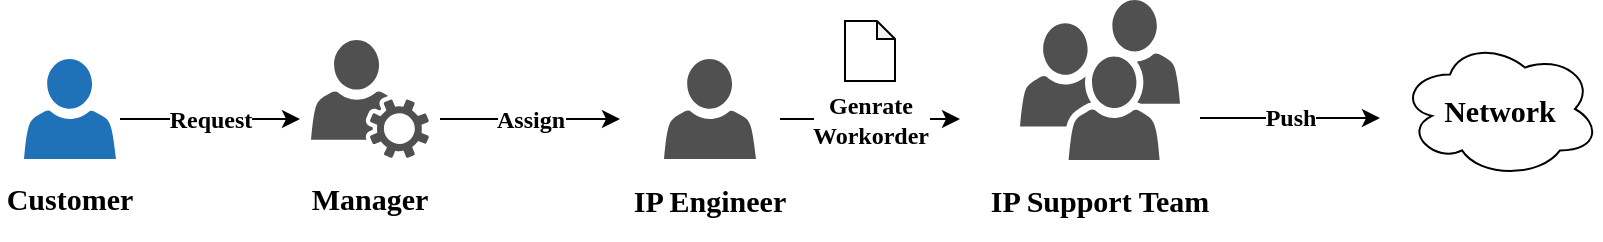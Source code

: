 <mxfile version="13.6.0" type="github">
  <diagram id="F1H3thS-GcHXWZyNJWeb" name="Page-1">
    <mxGraphModel dx="1038" dy="499" grid="1" gridSize="10" guides="1" tooltips="1" connect="1" arrows="1" fold="1" page="1" pageScale="1" pageWidth="850" pageHeight="1100" math="0" shadow="0" extFonts="Old Standard TT^https://fonts.googleapis.com/css?family=Old+Standard+TT">
      <root>
        <mxCell id="0" />
        <mxCell id="1" parent="0" />
        <mxCell id="Guvlshm8ceDl_RnXOLE1-23" value="" style="pointerEvents=1;shadow=0;dashed=0;html=1;strokeColor=none;fillColor=#505050;labelPosition=center;verticalLabelPosition=bottom;verticalAlign=top;outlineConnect=0;align=center;shape=mxgraph.office.users.users;" vertex="1" parent="1">
          <mxGeometry x="600" y="471" width="80" height="80" as="geometry" />
        </mxCell>
        <mxCell id="Guvlshm8ceDl_RnXOLE1-24" value="&lt;span style=&quot;font-size: 15px&quot;&gt;&lt;b&gt;IP Support Team&lt;/b&gt;&lt;/span&gt;" style="text;html=1;strokeColor=none;fillColor=none;align=center;verticalAlign=middle;whiteSpace=wrap;rounded=0;fontFamily=Old Standard TT;FType=g;" vertex="1" parent="1">
          <mxGeometry x="580" y="551" width="120" height="40" as="geometry" />
        </mxCell>
        <mxCell id="Guvlshm8ceDl_RnXOLE1-25" value="" style="pointerEvents=1;shadow=0;dashed=0;html=1;strokeColor=none;fillColor=#505050;labelPosition=center;verticalLabelPosition=bottom;verticalAlign=top;outlineConnect=0;align=center;shape=mxgraph.office.users.user;" vertex="1" parent="1">
          <mxGeometry x="422" y="500.5" width="46" height="50" as="geometry" />
        </mxCell>
        <mxCell id="Guvlshm8ceDl_RnXOLE1-27" value="" style="shape=note;whiteSpace=wrap;html=1;backgroundOutline=1;darkOpacity=0.05;size=9;" vertex="1" parent="1">
          <mxGeometry x="512.5" y="481.5" width="25" height="30" as="geometry" />
        </mxCell>
        <mxCell id="Guvlshm8ceDl_RnXOLE1-30" value="" style="pointerEvents=1;shadow=0;dashed=0;html=1;strokeColor=none;fillColor=#505050;labelPosition=center;verticalLabelPosition=bottom;verticalAlign=top;outlineConnect=0;align=center;shape=mxgraph.office.services.user_services;" vertex="1" parent="1">
          <mxGeometry x="245.5" y="491" width="59" height="59" as="geometry" />
        </mxCell>
        <mxCell id="Guvlshm8ceDl_RnXOLE1-32" value="" style="pointerEvents=1;shadow=0;dashed=0;html=1;strokeColor=none;labelPosition=center;verticalLabelPosition=bottom;verticalAlign=top;outlineConnect=0;align=center;shape=mxgraph.office.users.user;fillColor=#2072B8;" vertex="1" parent="1">
          <mxGeometry x="102" y="500.5" width="46" height="50" as="geometry" />
        </mxCell>
        <mxCell id="Guvlshm8ceDl_RnXOLE1-33" value="&lt;font style=&quot;font-size: 15px&quot; face=&quot;Old Standard TT&quot;&gt;&lt;b&gt;Customer&lt;/b&gt;&lt;/font&gt;" style="text;html=1;strokeColor=none;fillColor=none;align=center;verticalAlign=middle;whiteSpace=wrap;rounded=0;" vertex="1" parent="1">
          <mxGeometry x="90" y="550" width="70" height="40" as="geometry" />
        </mxCell>
        <mxCell id="Guvlshm8ceDl_RnXOLE1-34" value="&lt;font style=&quot;font-size: 15px&quot; face=&quot;Old Standard TT&quot;&gt;&lt;b&gt;Manager&lt;/b&gt;&lt;/font&gt;" style="text;html=1;strokeColor=none;fillColor=none;align=center;verticalAlign=middle;whiteSpace=wrap;rounded=0;" vertex="1" parent="1">
          <mxGeometry x="240" y="550" width="70" height="40" as="geometry" />
        </mxCell>
        <mxCell id="Guvlshm8ceDl_RnXOLE1-35" value="&lt;font style=&quot;font-size: 15px&quot; face=&quot;Old Standard TT&quot;&gt;&lt;b&gt;IP Engineer&lt;/b&gt;&lt;/font&gt;" style="text;html=1;strokeColor=none;fillColor=none;align=center;verticalAlign=middle;whiteSpace=wrap;rounded=0;" vertex="1" parent="1">
          <mxGeometry x="400" y="550.5" width="90" height="40" as="geometry" />
        </mxCell>
        <mxCell id="Guvlshm8ceDl_RnXOLE1-36" value="" style="ellipse;shape=cloud;whiteSpace=wrap;html=1;" vertex="1" parent="1">
          <mxGeometry x="790" y="491" width="100" height="69" as="geometry" />
        </mxCell>
        <mxCell id="Guvlshm8ceDl_RnXOLE1-37" value="&lt;font face=&quot;Old Standard TT&quot; size=&quot;1&quot;&gt;&lt;b style=&quot;font-size: 15px&quot;&gt;Network&lt;/b&gt;&lt;/font&gt;" style="text;html=1;strokeColor=none;fillColor=none;align=center;verticalAlign=middle;whiteSpace=wrap;rounded=0;" vertex="1" parent="1">
          <mxGeometry x="800" y="500.5" width="80" height="50" as="geometry" />
        </mxCell>
        <mxCell id="Guvlshm8ceDl_RnXOLE1-39" value="" style="endArrow=classic;html=1;" edge="1" parent="1">
          <mxGeometry relative="1" as="geometry">
            <mxPoint x="150" y="530.5" as="sourcePoint" />
            <mxPoint x="240" y="530.5" as="targetPoint" />
          </mxGeometry>
        </mxCell>
        <mxCell id="Guvlshm8ceDl_RnXOLE1-40" value="Request" style="edgeLabel;resizable=0;html=1;align=center;verticalAlign=middle;fontFamily=Old Standard TT;fontStyle=1;fontSize=12;" connectable="0" vertex="1" parent="Guvlshm8ceDl_RnXOLE1-39">
          <mxGeometry relative="1" as="geometry">
            <mxPoint as="offset" />
          </mxGeometry>
        </mxCell>
        <mxCell id="Guvlshm8ceDl_RnXOLE1-41" value="" style="endArrow=classic;html=1;" edge="1" parent="1">
          <mxGeometry relative="1" as="geometry">
            <mxPoint x="310" y="530.5" as="sourcePoint" />
            <mxPoint x="400" y="530.5" as="targetPoint" />
          </mxGeometry>
        </mxCell>
        <mxCell id="Guvlshm8ceDl_RnXOLE1-42" value="Assign" style="edgeLabel;resizable=0;html=1;align=center;verticalAlign=middle;fontFamily=Old Standard TT;fontStyle=1;fontSize=12;" connectable="0" vertex="1" parent="Guvlshm8ceDl_RnXOLE1-41">
          <mxGeometry relative="1" as="geometry" />
        </mxCell>
        <mxCell id="Guvlshm8ceDl_RnXOLE1-43" value="" style="endArrow=classic;html=1;" edge="1" parent="1">
          <mxGeometry relative="1" as="geometry">
            <mxPoint x="480" y="530.5" as="sourcePoint" />
            <mxPoint x="570" y="530.5" as="targetPoint" />
          </mxGeometry>
        </mxCell>
        <mxCell id="Guvlshm8ceDl_RnXOLE1-44" value="Genrate&lt;br style=&quot;font-size: 12px;&quot;&gt;Workorder" style="edgeLabel;resizable=0;html=1;align=center;verticalAlign=middle;fontFamily=Old Standard TT;fontStyle=1;fontSize=12;" connectable="0" vertex="1" parent="Guvlshm8ceDl_RnXOLE1-43">
          <mxGeometry relative="1" as="geometry">
            <mxPoint as="offset" />
          </mxGeometry>
        </mxCell>
        <mxCell id="Guvlshm8ceDl_RnXOLE1-45" value="" style="endArrow=classic;html=1;" edge="1" parent="1">
          <mxGeometry relative="1" as="geometry">
            <mxPoint x="690" y="530" as="sourcePoint" />
            <mxPoint x="780" y="530" as="targetPoint" />
          </mxGeometry>
        </mxCell>
        <mxCell id="Guvlshm8ceDl_RnXOLE1-46" value="Push" style="edgeLabel;resizable=0;html=1;align=center;verticalAlign=middle;fontFamily=Old Standard TT;fontStyle=1;fontSize=12;" connectable="0" vertex="1" parent="Guvlshm8ceDl_RnXOLE1-45">
          <mxGeometry relative="1" as="geometry">
            <mxPoint as="offset" />
          </mxGeometry>
        </mxCell>
      </root>
    </mxGraphModel>
  </diagram>
</mxfile>
